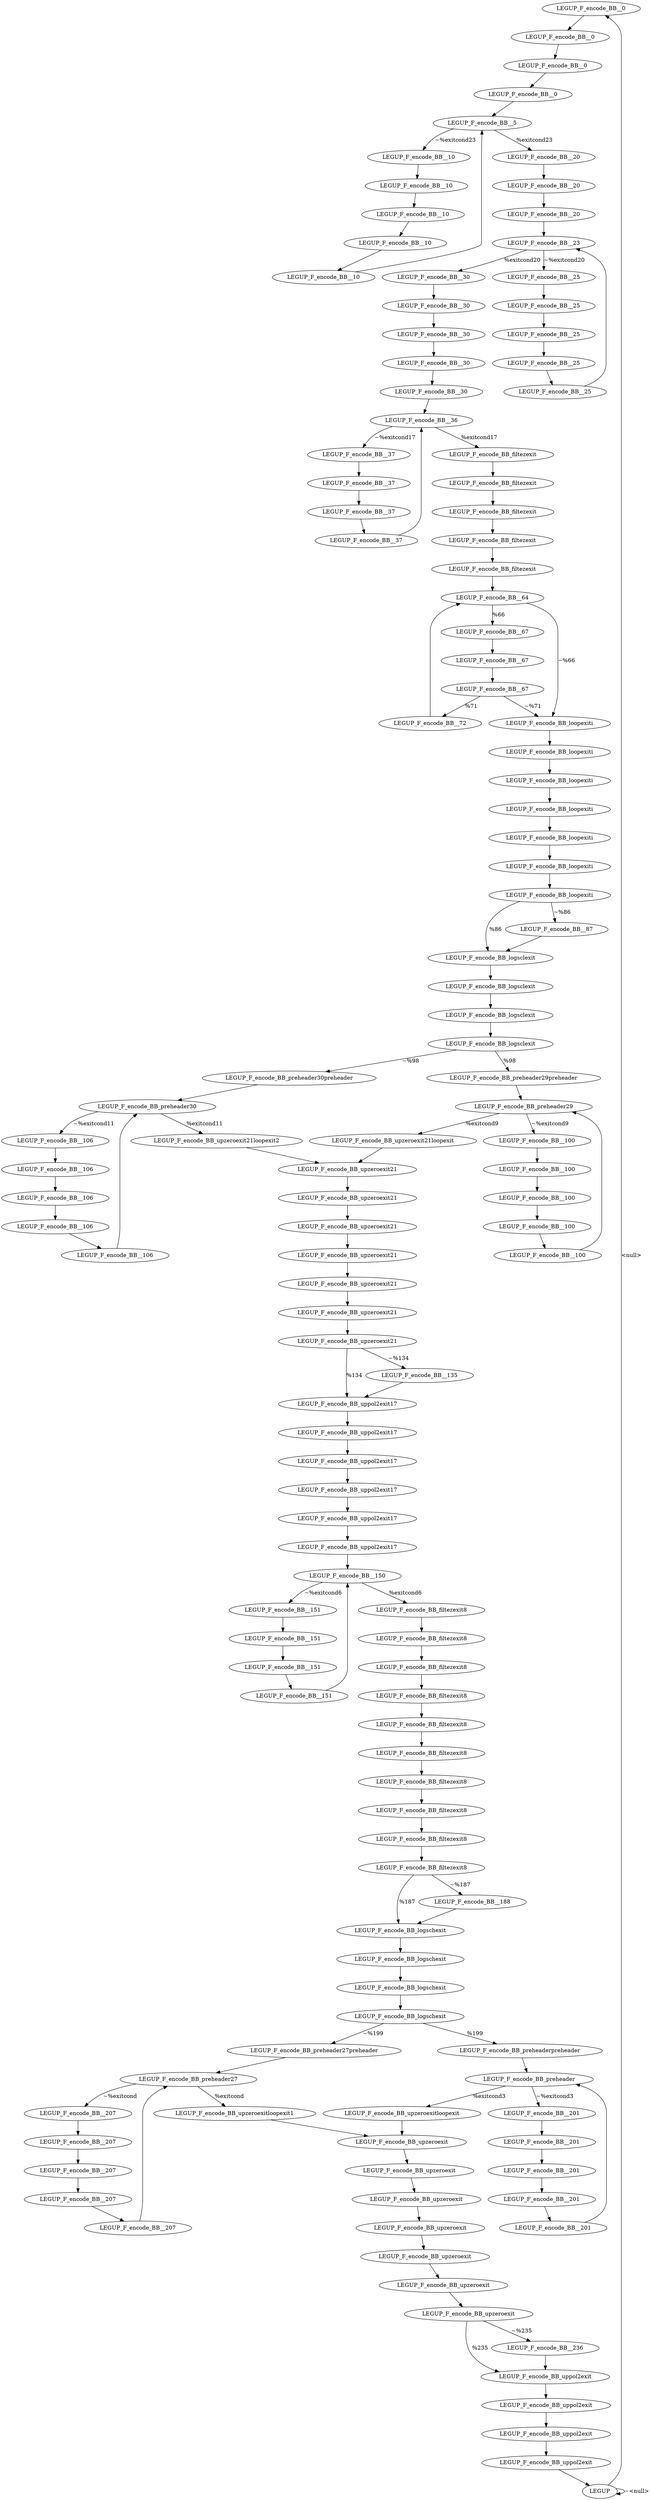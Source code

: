 digraph {
Node0x31af640[label="LEGUP_F_encode_BB__0"];
Node0x31af4a0[label="LEGUP"];
Node0x31af4a0 -> Node0x31af640[label="<null>"];
Node0x31af4a0 -> Node0x31af4a0[label="~<null>"];
Node0x31af710[label="LEGUP_F_encode_BB__0"];
Node0x31af640 -> Node0x31af710;
Node0x31af7e0[label="LEGUP_F_encode_BB__0"];
Node0x31af710 -> Node0x31af7e0;
Node0x31af8b0[label="LEGUP_F_encode_BB__0"];
Node0x31af7e0 -> Node0x31af8b0;
Node0x31af980[label="LEGUP_F_encode_BB__5"];
Node0x31af8b0 -> Node0x31af980;
Node0x31afe60[label="LEGUP_F_encode_BB__20"];
Node0x31af980 -> Node0x31afe60[label="%exitcond23"];
Node0x31afa50[label="LEGUP_F_encode_BB__10"];
Node0x31af980 -> Node0x31afa50[label="~%exitcond23"];
Node0x31afb20[label="LEGUP_F_encode_BB__10"];
Node0x31afa50 -> Node0x31afb20;
Node0x31afbf0[label="LEGUP_F_encode_BB__10"];
Node0x31afb20 -> Node0x31afbf0;
Node0x31afcc0[label="LEGUP_F_encode_BB__10"];
Node0x31afbf0 -> Node0x31afcc0;
Node0x31afd90[label="LEGUP_F_encode_BB__10"];
Node0x31afcc0 -> Node0x31afd90;
Node0x31afd90 -> Node0x31af980;
Node0x31aff30[label="LEGUP_F_encode_BB__20"];
Node0x31afe60 -> Node0x31aff30;
Node0x31b0000[label="LEGUP_F_encode_BB__20"];
Node0x31aff30 -> Node0x31b0000;
Node0x31b00d0[label="LEGUP_F_encode_BB__23"];
Node0x31b0000 -> Node0x31b00d0;
Node0x31b05b0[label="LEGUP_F_encode_BB__30"];
Node0x31b00d0 -> Node0x31b05b0[label="%exitcond20"];
Node0x31b01a0[label="LEGUP_F_encode_BB__25"];
Node0x31b00d0 -> Node0x31b01a0[label="~%exitcond20"];
Node0x31b0270[label="LEGUP_F_encode_BB__25"];
Node0x31b01a0 -> Node0x31b0270;
Node0x31b0340[label="LEGUP_F_encode_BB__25"];
Node0x31b0270 -> Node0x31b0340;
Node0x31b0410[label="LEGUP_F_encode_BB__25"];
Node0x31b0340 -> Node0x31b0410;
Node0x31b04e0[label="LEGUP_F_encode_BB__25"];
Node0x31b0410 -> Node0x31b04e0;
Node0x31b04e0 -> Node0x31b00d0;
Node0x31b0680[label="LEGUP_F_encode_BB__30"];
Node0x31b05b0 -> Node0x31b0680;
Node0x31b0750[label="LEGUP_F_encode_BB__30"];
Node0x31b0680 -> Node0x31b0750;
Node0x31b0820[label="LEGUP_F_encode_BB__30"];
Node0x31b0750 -> Node0x31b0820;
Node0x31b08f0[label="LEGUP_F_encode_BB__30"];
Node0x31b0820 -> Node0x31b08f0;
Node0x31b09c0[label="LEGUP_F_encode_BB__36"];
Node0x31b08f0 -> Node0x31b09c0;
Node0x31b0dd0[label="LEGUP_F_encode_BB_filtezexit"];
Node0x31b09c0 -> Node0x31b0dd0[label="%exitcond17"];
Node0x31b0a90[label="LEGUP_F_encode_BB__37"];
Node0x31b09c0 -> Node0x31b0a90[label="~%exitcond17"];
Node0x31b0b60[label="LEGUP_F_encode_BB__37"];
Node0x31b0a90 -> Node0x31b0b60;
Node0x31b0c30[label="LEGUP_F_encode_BB__37"];
Node0x31b0b60 -> Node0x31b0c30;
Node0x31b0d00[label="LEGUP_F_encode_BB__37"];
Node0x31b0c30 -> Node0x31b0d00;
Node0x31b0d00 -> Node0x31b09c0;
Node0x31b0ea0[label="LEGUP_F_encode_BB_filtezexit"];
Node0x31b0dd0 -> Node0x31b0ea0;
Node0x31b0f70[label="LEGUP_F_encode_BB_filtezexit"];
Node0x31b0ea0 -> Node0x31b0f70;
Node0x31b1040[label="LEGUP_F_encode_BB_filtezexit"];
Node0x31b0f70 -> Node0x31b1040;
Node0x31b1110[label="LEGUP_F_encode_BB_filtezexit"];
Node0x31b1040 -> Node0x31b1110;
Node0x31b11e0[label="LEGUP_F_encode_BB__64"];
Node0x31b1110 -> Node0x31b11e0;
Node0x31b12b0[label="LEGUP_F_encode_BB__67"];
Node0x31b11e0 -> Node0x31b12b0[label="%66"];
Node0x31b15f0[label="LEGUP_F_encode_BB_loopexiti"];
Node0x31b11e0 -> Node0x31b15f0[label="~%66"];
Node0x31b1380[label="LEGUP_F_encode_BB__67"];
Node0x31b12b0 -> Node0x31b1380;
Node0x31b1450[label="LEGUP_F_encode_BB__67"];
Node0x31b1380 -> Node0x31b1450;
Node0x31b1520[label="LEGUP_F_encode_BB__72"];
Node0x31b1450 -> Node0x31b1520[label="%71"];
Node0x31b1450 -> Node0x31b15f0[label="~%71"];
Node0x31b1520 -> Node0x31b11e0;
Node0x31b16c0[label="LEGUP_F_encode_BB_loopexiti"];
Node0x31b15f0 -> Node0x31b16c0;
Node0x31b1790[label="LEGUP_F_encode_BB_loopexiti"];
Node0x31b16c0 -> Node0x31b1790;
Node0x31b1860[label="LEGUP_F_encode_BB_loopexiti"];
Node0x31b1790 -> Node0x31b1860;
Node0x31b1930[label="LEGUP_F_encode_BB_loopexiti"];
Node0x31b1860 -> Node0x31b1930;
Node0x31b1a00[label="LEGUP_F_encode_BB_loopexiti"];
Node0x31b1930 -> Node0x31b1a00;
Node0x31b1ad0[label="LEGUP_F_encode_BB_loopexiti"];
Node0x31b1a00 -> Node0x31b1ad0;
Node0x31b1c70[label="LEGUP_F_encode_BB_logsclexit"];
Node0x31b1ad0 -> Node0x31b1c70[label="%86"];
Node0x31b1ba0[label="LEGUP_F_encode_BB__87"];
Node0x31b1ad0 -> Node0x31b1ba0[label="~%86"];
Node0x31b1ba0 -> Node0x31b1c70;
Node0x31b1d40[label="LEGUP_F_encode_BB_logsclexit"];
Node0x31b1c70 -> Node0x31b1d40;
Node0x31b1e10[label="LEGUP_F_encode_BB_logsclexit"];
Node0x31b1d40 -> Node0x31b1e10;
Node0x31b1ee0[label="LEGUP_F_encode_BB_logsclexit"];
Node0x31b1e10 -> Node0x31b1ee0;
Node0x31b2080[label="LEGUP_F_encode_BB_preheader29preheader"];
Node0x31b1ee0 -> Node0x31b2080[label="%98"];
Node0x31b1fb0[label="LEGUP_F_encode_BB_preheader30preheader"];
Node0x31b1ee0 -> Node0x31b1fb0[label="~%98"];
Node0x31b2630[label="LEGUP_F_encode_BB_preheader30"];
Node0x31b1fb0 -> Node0x31b2630;
Node0x31b2150[label="LEGUP_F_encode_BB_preheader29"];
Node0x31b2080 -> Node0x31b2150;
Node0x31b2b10[label="LEGUP_F_encode_BB_upzeroexit21loopexit"];
Node0x31b2150 -> Node0x31b2b10[label="%exitcond9"];
Node0x31b2220[label="LEGUP_F_encode_BB__100"];
Node0x31b2150 -> Node0x31b2220[label="~%exitcond9"];
Node0x31b22f0[label="LEGUP_F_encode_BB__100"];
Node0x31b2220 -> Node0x31b22f0;
Node0x31b23c0[label="LEGUP_F_encode_BB__100"];
Node0x31b22f0 -> Node0x31b23c0;
Node0x31b2490[label="LEGUP_F_encode_BB__100"];
Node0x31b23c0 -> Node0x31b2490;
Node0x31b2560[label="LEGUP_F_encode_BB__100"];
Node0x31b2490 -> Node0x31b2560;
Node0x31b2560 -> Node0x31b2150;
Node0x31b2be0[label="LEGUP_F_encode_BB_upzeroexit21loopexit2"];
Node0x31b2630 -> Node0x31b2be0[label="%exitcond11"];
Node0x31b2700[label="LEGUP_F_encode_BB__106"];
Node0x31b2630 -> Node0x31b2700[label="~%exitcond11"];
Node0x31b27d0[label="LEGUP_F_encode_BB__106"];
Node0x31b2700 -> Node0x31b27d0;
Node0x31b28a0[label="LEGUP_F_encode_BB__106"];
Node0x31b27d0 -> Node0x31b28a0;
Node0x31b2970[label="LEGUP_F_encode_BB__106"];
Node0x31b28a0 -> Node0x31b2970;
Node0x31b2a40[label="LEGUP_F_encode_BB__106"];
Node0x31b2970 -> Node0x31b2a40;
Node0x31b2a40 -> Node0x31b2630;
Node0x31b2cb0[label="LEGUP_F_encode_BB_upzeroexit21"];
Node0x31b2b10 -> Node0x31b2cb0;
Node0x31b2be0 -> Node0x31b2cb0;
Node0x31b2d80[label="LEGUP_F_encode_BB_upzeroexit21"];
Node0x31b2cb0 -> Node0x31b2d80;
Node0x31b2e50[label="LEGUP_F_encode_BB_upzeroexit21"];
Node0x31b2d80 -> Node0x31b2e50;
Node0x31b2f20[label="LEGUP_F_encode_BB_upzeroexit21"];
Node0x31b2e50 -> Node0x31b2f20;
Node0x31b2ff0[label="LEGUP_F_encode_BB_upzeroexit21"];
Node0x31b2f20 -> Node0x31b2ff0;
Node0x31b30c0[label="LEGUP_F_encode_BB_upzeroexit21"];
Node0x31b2ff0 -> Node0x31b30c0;
Node0x31b3190[label="LEGUP_F_encode_BB_upzeroexit21"];
Node0x31b30c0 -> Node0x31b3190;
Node0x31b3330[label="LEGUP_F_encode_BB_uppol2exit17"];
Node0x31b3190 -> Node0x31b3330[label="%134"];
Node0x31b3260[label="LEGUP_F_encode_BB__135"];
Node0x31b3190 -> Node0x31b3260[label="~%134"];
Node0x31b3260 -> Node0x31b3330;
Node0x31b3400[label="LEGUP_F_encode_BB_uppol2exit17"];
Node0x31b3330 -> Node0x31b3400;
Node0x31b34d0[label="LEGUP_F_encode_BB_uppol2exit17"];
Node0x31b3400 -> Node0x31b34d0;
Node0x31b35a0[label="LEGUP_F_encode_BB_uppol2exit17"];
Node0x31b34d0 -> Node0x31b35a0;
Node0x31b3670[label="LEGUP_F_encode_BB_uppol2exit17"];
Node0x31b35a0 -> Node0x31b3670;
Node0x31b3740[label="LEGUP_F_encode_BB_uppol2exit17"];
Node0x31b3670 -> Node0x31b3740;
Node0x31b3810[label="LEGUP_F_encode_BB__150"];
Node0x31b3740 -> Node0x31b3810;
Node0x31b3ca0[label="LEGUP_F_encode_BB_filtezexit8"];
Node0x31b3810 -> Node0x31b3ca0[label="%exitcond6"];
Node0x31b38e0[label="LEGUP_F_encode_BB__151"];
Node0x31b3810 -> Node0x31b38e0[label="~%exitcond6"];
Node0x31b39b0[label="LEGUP_F_encode_BB__151"];
Node0x31b38e0 -> Node0x31b39b0;
Node0x31b3a80[label="LEGUP_F_encode_BB__151"];
Node0x31b39b0 -> Node0x31b3a80;
Node0x31b3b90[label="LEGUP_F_encode_BB__151"];
Node0x31b3a80 -> Node0x31b3b90;
Node0x31b3b90 -> Node0x31b3810;
Node0x31b3db0[label="LEGUP_F_encode_BB_filtezexit8"];
Node0x31b3ca0 -> Node0x31b3db0;
Node0x31b3ec0[label="LEGUP_F_encode_BB_filtezexit8"];
Node0x31b3db0 -> Node0x31b3ec0;
Node0x31b3fd0[label="LEGUP_F_encode_BB_filtezexit8"];
Node0x31b3ec0 -> Node0x31b3fd0;
Node0x31b40e0[label="LEGUP_F_encode_BB_filtezexit8"];
Node0x31b3fd0 -> Node0x31b40e0;
Node0x31b41f0[label="LEGUP_F_encode_BB_filtezexit8"];
Node0x31b40e0 -> Node0x31b41f0;
Node0x31b4300[label="LEGUP_F_encode_BB_filtezexit8"];
Node0x31b41f0 -> Node0x31b4300;
Node0x31b4410[label="LEGUP_F_encode_BB_filtezexit8"];
Node0x31b4300 -> Node0x31b4410;
Node0x31b4520[label="LEGUP_F_encode_BB_filtezexit8"];
Node0x31b4410 -> Node0x31b4520;
Node0x31b4630[label="LEGUP_F_encode_BB_filtezexit8"];
Node0x31b4520 -> Node0x31b4630;
Node0x31b4850[label="LEGUP_F_encode_BB_logschexit"];
Node0x31b4630 -> Node0x31b4850[label="%187"];
Node0x31b4740[label="LEGUP_F_encode_BB__188"];
Node0x31b4630 -> Node0x31b4740[label="~%187"];
Node0x31b4740 -> Node0x31b4850;
Node0x31b4960[label="LEGUP_F_encode_BB_logschexit"];
Node0x31b4850 -> Node0x31b4960;
Node0x31b4a70[label="LEGUP_F_encode_BB_logschexit"];
Node0x31b4960 -> Node0x31b4a70;
Node0x31b4b80[label="LEGUP_F_encode_BB_logschexit"];
Node0x31b4a70 -> Node0x31b4b80;
Node0x31b4da0[label="LEGUP_F_encode_BB_preheaderpreheader"];
Node0x31b4b80 -> Node0x31b4da0[label="%199"];
Node0x31b4c90[label="LEGUP_F_encode_BB_preheader27preheader"];
Node0x31b4b80 -> Node0x31b4c90[label="~%199"];
Node0x31b5510[label="LEGUP_F_encode_BB_preheader27"];
Node0x31b4c90 -> Node0x31b5510;
Node0x31b4eb0[label="LEGUP_F_encode_BB_preheader"];
Node0x31b4da0 -> Node0x31b4eb0;
Node0x31b5b70[label="LEGUP_F_encode_BB_upzeroexitloopexit"];
Node0x31b4eb0 -> Node0x31b5b70[label="%exitcond3"];
Node0x31b4fc0[label="LEGUP_F_encode_BB__201"];
Node0x31b4eb0 -> Node0x31b4fc0[label="~%exitcond3"];
Node0x31b50d0[label="LEGUP_F_encode_BB__201"];
Node0x31b4fc0 -> Node0x31b50d0;
Node0x31b51e0[label="LEGUP_F_encode_BB__201"];
Node0x31b50d0 -> Node0x31b51e0;
Node0x31b52f0[label="LEGUP_F_encode_BB__201"];
Node0x31b51e0 -> Node0x31b52f0;
Node0x31b5400[label="LEGUP_F_encode_BB__201"];
Node0x31b52f0 -> Node0x31b5400;
Node0x31b5400 -> Node0x31b4eb0;
Node0x31b5c80[label="LEGUP_F_encode_BB_upzeroexitloopexit1"];
Node0x31b5510 -> Node0x31b5c80[label="%exitcond"];
Node0x31b5620[label="LEGUP_F_encode_BB__207"];
Node0x31b5510 -> Node0x31b5620[label="~%exitcond"];
Node0x31b5730[label="LEGUP_F_encode_BB__207"];
Node0x31b5620 -> Node0x31b5730;
Node0x31b5840[label="LEGUP_F_encode_BB__207"];
Node0x31b5730 -> Node0x31b5840;
Node0x31b5950[label="LEGUP_F_encode_BB__207"];
Node0x31b5840 -> Node0x31b5950;
Node0x31b5a60[label="LEGUP_F_encode_BB__207"];
Node0x31b5950 -> Node0x31b5a60;
Node0x31b5a60 -> Node0x31b5510;
Node0x31b5d90[label="LEGUP_F_encode_BB_upzeroexit"];
Node0x31b5b70 -> Node0x31b5d90;
Node0x31b5c80 -> Node0x31b5d90;
Node0x31b5ea0[label="LEGUP_F_encode_BB_upzeroexit"];
Node0x31b5d90 -> Node0x31b5ea0;
Node0x31b5fb0[label="LEGUP_F_encode_BB_upzeroexit"];
Node0x31b5ea0 -> Node0x31b5fb0;
Node0x31b60c0[label="LEGUP_F_encode_BB_upzeroexit"];
Node0x31b5fb0 -> Node0x31b60c0;
Node0x31b61d0[label="LEGUP_F_encode_BB_upzeroexit"];
Node0x31b60c0 -> Node0x31b61d0;
Node0x31b62e0[label="LEGUP_F_encode_BB_upzeroexit"];
Node0x31b61d0 -> Node0x31b62e0;
Node0x31b63f0[label="LEGUP_F_encode_BB_upzeroexit"];
Node0x31b62e0 -> Node0x31b63f0;
Node0x31b6610[label="LEGUP_F_encode_BB_uppol2exit"];
Node0x31b63f0 -> Node0x31b6610[label="%235"];
Node0x31b6500[label="LEGUP_F_encode_BB__236"];
Node0x31b63f0 -> Node0x31b6500[label="~%235"];
Node0x31b6500 -> Node0x31b6610;
Node0x31b6720[label="LEGUP_F_encode_BB_uppol2exit"];
Node0x31b6610 -> Node0x31b6720;
Node0x31b6830[label="LEGUP_F_encode_BB_uppol2exit"];
Node0x31b6720 -> Node0x31b6830;
Node0x31b6940[label="LEGUP_F_encode_BB_uppol2exit"];
Node0x31b6830 -> Node0x31b6940;
Node0x31b6940 -> Node0x31af4a0;
}
